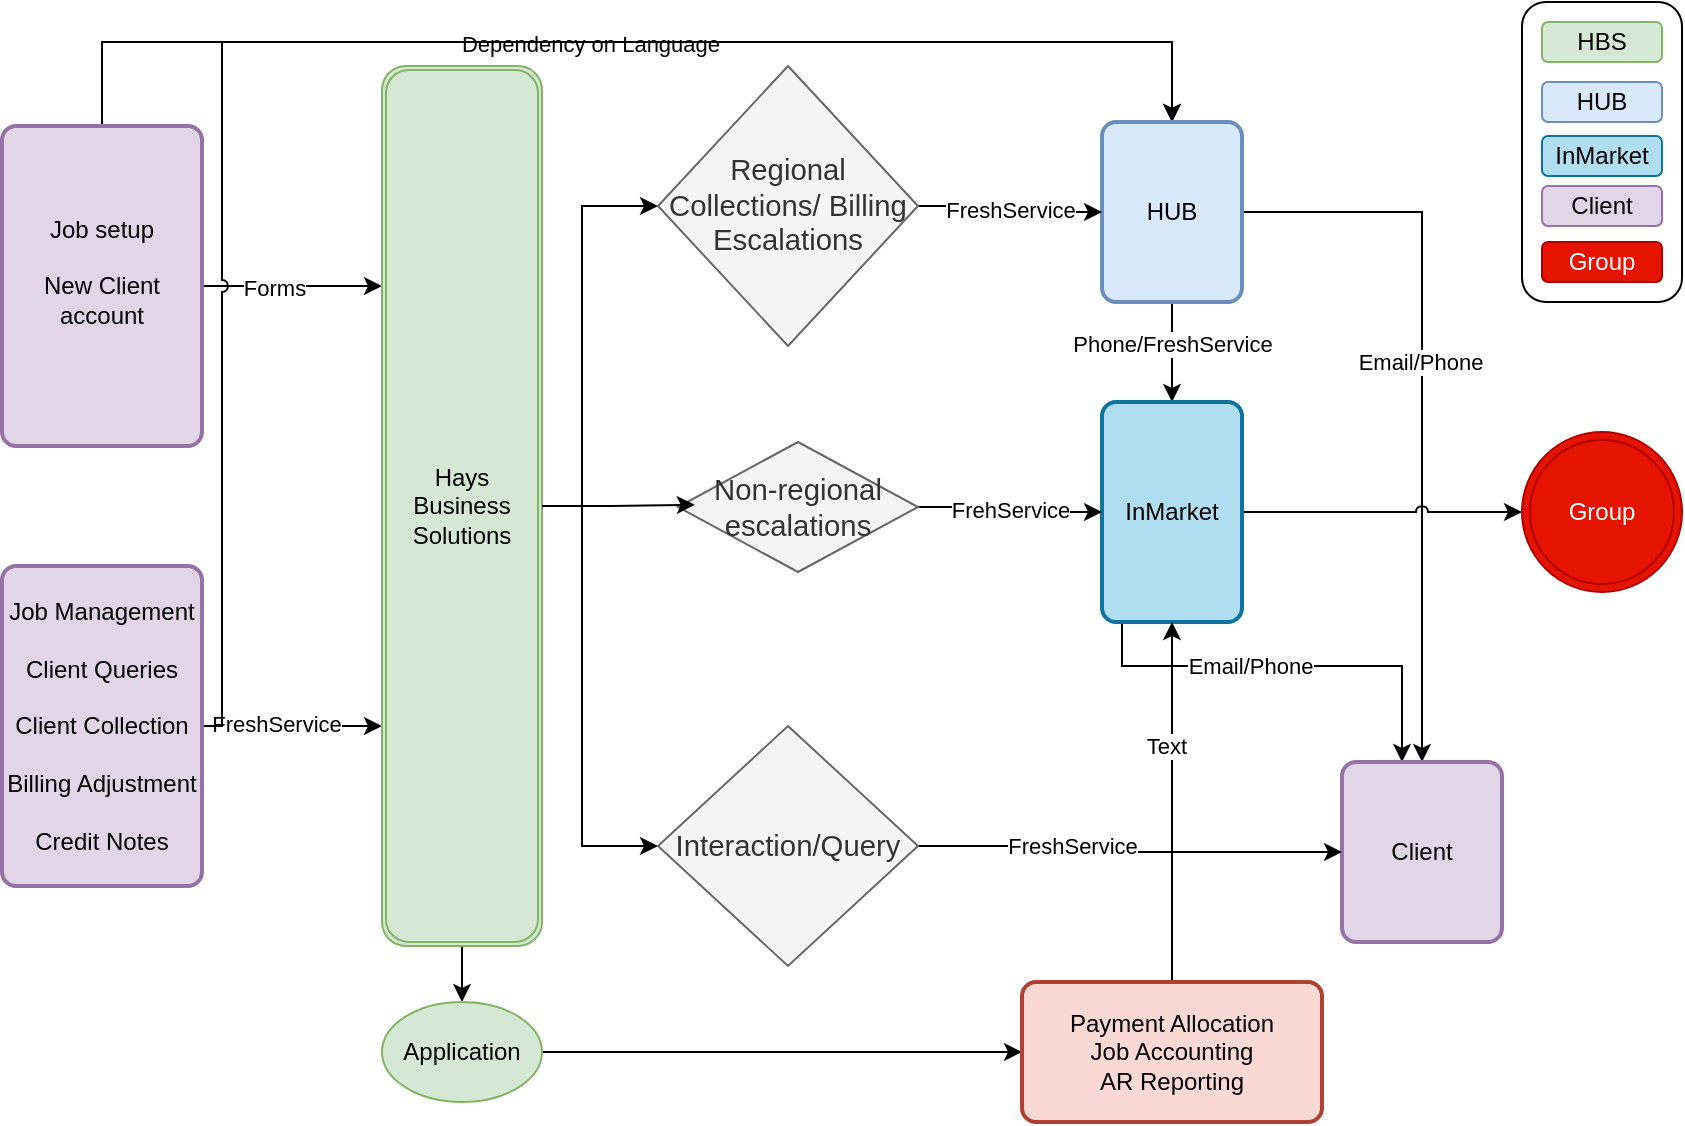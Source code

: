 <mxfile version="24.3.1" type="github">
  <diagram name="Page-1" id="5dg0y6f_pkRGRK9wWsH6">
    <mxGraphModel dx="1554" dy="535" grid="1" gridSize="10" guides="1" tooltips="1" connect="1" arrows="1" fold="1" page="1" pageScale="1" pageWidth="850" pageHeight="1100" math="0" shadow="0">
      <root>
        <mxCell id="0" />
        <mxCell id="1" parent="0" />
        <mxCell id="9K5nLvMSFKm2LNkVyQvM-24" value="" style="edgeStyle=orthogonalEdgeStyle;rounded=0;orthogonalLoop=1;jettySize=auto;html=1;" edge="1" parent="1" source="9K5nLvMSFKm2LNkVyQvM-18">
          <mxGeometry relative="1" as="geometry">
            <mxPoint x="200" y="142" as="targetPoint" />
          </mxGeometry>
        </mxCell>
        <mxCell id="9K5nLvMSFKm2LNkVyQvM-65" value="Forms" style="edgeLabel;html=1;align=center;verticalAlign=middle;resizable=0;points=[];" vertex="1" connectable="0" parent="9K5nLvMSFKm2LNkVyQvM-24">
          <mxGeometry x="-0.204" y="-1" relative="1" as="geometry">
            <mxPoint as="offset" />
          </mxGeometry>
        </mxCell>
        <mxCell id="9K5nLvMSFKm2LNkVyQvM-76" style="edgeStyle=orthogonalEdgeStyle;rounded=0;orthogonalLoop=1;jettySize=auto;html=1;entryX=0.5;entryY=0;entryDx=0;entryDy=0;" edge="1" parent="1" source="9K5nLvMSFKm2LNkVyQvM-18" target="9K5nLvMSFKm2LNkVyQvM-30">
          <mxGeometry relative="1" as="geometry">
            <Array as="points">
              <mxPoint x="60" y="20" />
              <mxPoint x="595" y="20" />
            </Array>
          </mxGeometry>
        </mxCell>
        <mxCell id="9K5nLvMSFKm2LNkVyQvM-77" value="Dependency on Language" style="edgeLabel;html=1;align=center;verticalAlign=middle;resizable=0;points=[];" vertex="1" connectable="0" parent="9K5nLvMSFKm2LNkVyQvM-76">
          <mxGeometry x="-0.075" y="-1" relative="1" as="geometry">
            <mxPoint as="offset" />
          </mxGeometry>
        </mxCell>
        <mxCell id="9K5nLvMSFKm2LNkVyQvM-18" value="&lt;div&gt;&lt;span style=&quot;background-color: initial;&quot;&gt;Job setup&lt;/span&gt;&lt;br&gt;&lt;/div&gt;&lt;div&gt;&lt;br&gt;&lt;/div&gt;&lt;div&gt;New Client account&lt;div&gt;&lt;br&gt;&lt;/div&gt;&lt;/div&gt;" style="rounded=1;whiteSpace=wrap;html=1;absoluteArcSize=1;arcSize=14;strokeWidth=2;fillColor=#e1d5e7;strokeColor=#9673a6;" vertex="1" parent="1">
          <mxGeometry x="10" y="62" width="100" height="160" as="geometry" />
        </mxCell>
        <mxCell id="9K5nLvMSFKm2LNkVyQvM-27" value="" style="edgeStyle=orthogonalEdgeStyle;rounded=0;orthogonalLoop=1;jettySize=auto;html=1;" edge="1" parent="1" source="9K5nLvMSFKm2LNkVyQvM-21">
          <mxGeometry relative="1" as="geometry">
            <mxPoint x="200" y="362" as="targetPoint" />
          </mxGeometry>
        </mxCell>
        <mxCell id="9K5nLvMSFKm2LNkVyQvM-64" value="FreshService" style="edgeLabel;html=1;align=center;verticalAlign=middle;resizable=0;points=[];" vertex="1" connectable="0" parent="9K5nLvMSFKm2LNkVyQvM-27">
          <mxGeometry x="-0.182" y="1" relative="1" as="geometry">
            <mxPoint as="offset" />
          </mxGeometry>
        </mxCell>
        <mxCell id="9K5nLvMSFKm2LNkVyQvM-78" style="edgeStyle=orthogonalEdgeStyle;rounded=0;orthogonalLoop=1;jettySize=auto;html=1;entryX=0.5;entryY=0;entryDx=0;entryDy=0;jumpStyle=arc;" edge="1" parent="1" source="9K5nLvMSFKm2LNkVyQvM-21" target="9K5nLvMSFKm2LNkVyQvM-30">
          <mxGeometry relative="1" as="geometry">
            <Array as="points">
              <mxPoint x="120" y="362" />
              <mxPoint x="120" y="20" />
              <mxPoint x="595" y="20" />
            </Array>
          </mxGeometry>
        </mxCell>
        <mxCell id="9K5nLvMSFKm2LNkVyQvM-21" value="&lt;div&gt;Job Management&lt;/div&gt;&lt;div&gt;&lt;br&gt;&lt;/div&gt;&lt;div&gt;Client Queries&lt;/div&gt;&lt;div&gt;&lt;br&gt;&lt;/div&gt;&lt;div&gt;Client Collection&lt;/div&gt;&lt;div&gt;&lt;br&gt;&lt;/div&gt;&lt;div&gt;Billing Adjustment&lt;/div&gt;&lt;div&gt;&lt;br&gt;&lt;/div&gt;&lt;div&gt;Credit Notes&lt;/div&gt;" style="rounded=1;whiteSpace=wrap;html=1;absoluteArcSize=1;arcSize=14;strokeWidth=2;fillColor=#e1d5e7;strokeColor=#9673a6;" vertex="1" parent="1">
          <mxGeometry x="10" y="282" width="100" height="160" as="geometry" />
        </mxCell>
        <mxCell id="9K5nLvMSFKm2LNkVyQvM-40" style="edgeStyle=orthogonalEdgeStyle;rounded=0;orthogonalLoop=1;jettySize=auto;html=1;entryX=0;entryY=0.5;entryDx=0;entryDy=0;" edge="1" parent="1" source="9K5nLvMSFKm2LNkVyQvM-28" target="9K5nLvMSFKm2LNkVyQvM-34">
          <mxGeometry relative="1" as="geometry">
            <Array as="points">
              <mxPoint x="300" y="252" />
              <mxPoint x="300" y="102" />
            </Array>
          </mxGeometry>
        </mxCell>
        <mxCell id="9K5nLvMSFKm2LNkVyQvM-42" style="edgeStyle=orthogonalEdgeStyle;rounded=0;orthogonalLoop=1;jettySize=auto;html=1;entryX=0;entryY=0.5;entryDx=0;entryDy=0;" edge="1" parent="1" source="9K5nLvMSFKm2LNkVyQvM-28" target="9K5nLvMSFKm2LNkVyQvM-39">
          <mxGeometry relative="1" as="geometry">
            <Array as="points">
              <mxPoint x="300" y="252" />
              <mxPoint x="300" y="422" />
            </Array>
          </mxGeometry>
        </mxCell>
        <mxCell id="9K5nLvMSFKm2LNkVyQvM-75" value="" style="edgeStyle=orthogonalEdgeStyle;rounded=0;orthogonalLoop=1;jettySize=auto;html=1;" edge="1" parent="1" source="9K5nLvMSFKm2LNkVyQvM-28" target="9K5nLvMSFKm2LNkVyQvM-74">
          <mxGeometry relative="1" as="geometry" />
        </mxCell>
        <mxCell id="9K5nLvMSFKm2LNkVyQvM-28" value="Hays Business Solutions" style="shape=ext;double=1;rounded=1;whiteSpace=wrap;html=1;fillColor=#d5e8d4;strokeColor=#82b366;" vertex="1" parent="1">
          <mxGeometry x="200" y="32" width="80" height="440" as="geometry" />
        </mxCell>
        <mxCell id="9K5nLvMSFKm2LNkVyQvM-57" style="edgeStyle=orthogonalEdgeStyle;rounded=0;orthogonalLoop=1;jettySize=auto;html=1;entryX=0.5;entryY=0;entryDx=0;entryDy=0;" edge="1" parent="1" source="9K5nLvMSFKm2LNkVyQvM-30" target="9K5nLvMSFKm2LNkVyQvM-32">
          <mxGeometry relative="1" as="geometry" />
        </mxCell>
        <mxCell id="9K5nLvMSFKm2LNkVyQvM-58" value="Email/Phone" style="edgeLabel;html=1;align=center;verticalAlign=middle;resizable=0;points=[];" vertex="1" connectable="0" parent="9K5nLvMSFKm2LNkVyQvM-57">
          <mxGeometry x="-0.098" y="-1" relative="1" as="geometry">
            <mxPoint as="offset" />
          </mxGeometry>
        </mxCell>
        <mxCell id="9K5nLvMSFKm2LNkVyQvM-70" style="edgeStyle=orthogonalEdgeStyle;rounded=0;orthogonalLoop=1;jettySize=auto;html=1;entryX=0.5;entryY=0;entryDx=0;entryDy=0;" edge="1" parent="1" source="9K5nLvMSFKm2LNkVyQvM-30" target="9K5nLvMSFKm2LNkVyQvM-31">
          <mxGeometry relative="1" as="geometry" />
        </mxCell>
        <mxCell id="9K5nLvMSFKm2LNkVyQvM-71" value="Phone/FreshService" style="edgeLabel;html=1;align=center;verticalAlign=middle;resizable=0;points=[];" vertex="1" connectable="0" parent="9K5nLvMSFKm2LNkVyQvM-70">
          <mxGeometry x="-0.152" relative="1" as="geometry">
            <mxPoint as="offset" />
          </mxGeometry>
        </mxCell>
        <mxCell id="9K5nLvMSFKm2LNkVyQvM-30" value="&lt;div&gt;HUB&lt;/div&gt;" style="rounded=1;whiteSpace=wrap;html=1;absoluteArcSize=1;arcSize=14;strokeWidth=2;fillColor=#dae8fc;strokeColor=#6c8ebf;" vertex="1" parent="1">
          <mxGeometry x="560" y="60" width="70" height="90" as="geometry" />
        </mxCell>
        <mxCell id="9K5nLvMSFKm2LNkVyQvM-46" style="edgeStyle=orthogonalEdgeStyle;rounded=0;orthogonalLoop=1;jettySize=auto;html=1;jumpStyle=arc;" edge="1" parent="1" source="9K5nLvMSFKm2LNkVyQvM-31" target="9K5nLvMSFKm2LNkVyQvM-33">
          <mxGeometry relative="1" as="geometry" />
        </mxCell>
        <mxCell id="9K5nLvMSFKm2LNkVyQvM-56" style="edgeStyle=orthogonalEdgeStyle;rounded=0;orthogonalLoop=1;jettySize=auto;html=1;exitX=0.4;exitY=1;exitDx=0;exitDy=0;exitPerimeter=0;" edge="1" parent="1" source="9K5nLvMSFKm2LNkVyQvM-31" target="9K5nLvMSFKm2LNkVyQvM-32">
          <mxGeometry relative="1" as="geometry">
            <Array as="points">
              <mxPoint x="570" y="332" />
              <mxPoint x="710" y="332" />
            </Array>
          </mxGeometry>
        </mxCell>
        <mxCell id="9K5nLvMSFKm2LNkVyQvM-59" value="Email/Phone" style="edgeLabel;html=1;align=center;verticalAlign=middle;resizable=0;points=[];" vertex="1" connectable="0" parent="9K5nLvMSFKm2LNkVyQvM-56">
          <mxGeometry x="-0.087" relative="1" as="geometry">
            <mxPoint as="offset" />
          </mxGeometry>
        </mxCell>
        <mxCell id="9K5nLvMSFKm2LNkVyQvM-31" value="&lt;div&gt;InMarket&lt;/div&gt;" style="rounded=1;whiteSpace=wrap;html=1;absoluteArcSize=1;arcSize=14;strokeWidth=2;fillColor=#b1ddf0;strokeColor=#10739e;" vertex="1" parent="1">
          <mxGeometry x="560" y="200" width="70" height="110" as="geometry" />
        </mxCell>
        <mxCell id="9K5nLvMSFKm2LNkVyQvM-32" value="&lt;div&gt;Client&lt;/div&gt;" style="rounded=1;whiteSpace=wrap;html=1;absoluteArcSize=1;arcSize=14;strokeWidth=2;fillColor=#e1d5e7;strokeColor=#9673a6;" vertex="1" parent="1">
          <mxGeometry x="680" y="380" width="80" height="90" as="geometry" />
        </mxCell>
        <mxCell id="9K5nLvMSFKm2LNkVyQvM-33" value="Group" style="ellipse;shape=doubleEllipse;whiteSpace=wrap;html=1;aspect=fixed;fillColor=#e51400;fontColor=#ffffff;strokeColor=#B20000;" vertex="1" parent="1">
          <mxGeometry x="770" y="215" width="80" height="80" as="geometry" />
        </mxCell>
        <mxCell id="9K5nLvMSFKm2LNkVyQvM-43" value="FreshService" style="edgeStyle=orthogonalEdgeStyle;rounded=0;orthogonalLoop=1;jettySize=auto;html=1;entryX=0;entryY=0.5;entryDx=0;entryDy=0;" edge="1" parent="1" source="9K5nLvMSFKm2LNkVyQvM-34" target="9K5nLvMSFKm2LNkVyQvM-30">
          <mxGeometry relative="1" as="geometry" />
        </mxCell>
        <mxCell id="9K5nLvMSFKm2LNkVyQvM-34" value="&lt;p style=&quot;margin-top: 0pt; margin-bottom: 0pt; margin-left: 0in; direction: ltr; unicode-bidi: embed; word-break: normal;&quot;&gt;&lt;span style=&quot;font-size: 11pt;&quot;&gt;Regional Collections/ Billing Escalations&lt;/span&gt;&lt;/p&gt;" style="rhombus;whiteSpace=wrap;html=1;fontColor=#333333;fillColor=#f5f5f5;strokeColor=#666666;" vertex="1" parent="1">
          <mxGeometry x="338" y="32" width="130" height="140" as="geometry" />
        </mxCell>
        <mxCell id="9K5nLvMSFKm2LNkVyQvM-44" value="FrehService" style="edgeStyle=orthogonalEdgeStyle;rounded=0;orthogonalLoop=1;jettySize=auto;html=1;" edge="1" parent="1" source="9K5nLvMSFKm2LNkVyQvM-38" target="9K5nLvMSFKm2LNkVyQvM-31">
          <mxGeometry relative="1" as="geometry" />
        </mxCell>
        <mxCell id="9K5nLvMSFKm2LNkVyQvM-38" value="&lt;p style=&quot;margin-top: 0pt; margin-bottom: 0pt; margin-left: 0in; direction: ltr; unicode-bidi: embed; word-break: normal;&quot;&gt;&lt;span style=&quot;font-size: 11pt;&quot;&gt;Non-regional escalations&lt;/span&gt;&lt;/p&gt;" style="rhombus;whiteSpace=wrap;html=1;fontColor=#333333;fillColor=#f5f5f5;strokeColor=#666666;" vertex="1" parent="1">
          <mxGeometry x="348" y="220" width="120" height="65" as="geometry" />
        </mxCell>
        <mxCell id="9K5nLvMSFKm2LNkVyQvM-45" style="edgeStyle=orthogonalEdgeStyle;rounded=0;orthogonalLoop=1;jettySize=auto;html=1;" edge="1" parent="1" source="9K5nLvMSFKm2LNkVyQvM-39" target="9K5nLvMSFKm2LNkVyQvM-32">
          <mxGeometry relative="1" as="geometry" />
        </mxCell>
        <mxCell id="9K5nLvMSFKm2LNkVyQvM-60" value="FreshService" style="edgeLabel;html=1;align=center;verticalAlign=middle;resizable=0;points=[];" vertex="1" connectable="0" parent="9K5nLvMSFKm2LNkVyQvM-45">
          <mxGeometry x="-0.282" relative="1" as="geometry">
            <mxPoint as="offset" />
          </mxGeometry>
        </mxCell>
        <mxCell id="9K5nLvMSFKm2LNkVyQvM-39" value="&lt;p style=&quot;margin-top: 0pt; margin-bottom: 0pt; margin-left: 0in; direction: ltr; unicode-bidi: embed; word-break: normal;&quot;&gt;&lt;span style=&quot;font-size: 11pt;&quot;&gt;Interaction/Query&lt;/span&gt;&lt;/p&gt;" style="rhombus;whiteSpace=wrap;html=1;fontColor=#333333;fillColor=#f5f5f5;strokeColor=#666666;" vertex="1" parent="1">
          <mxGeometry x="338" y="362" width="130" height="120" as="geometry" />
        </mxCell>
        <mxCell id="9K5nLvMSFKm2LNkVyQvM-52" value="" style="rounded=1;whiteSpace=wrap;html=1;" vertex="1" parent="1">
          <mxGeometry x="770" width="80" height="150" as="geometry" />
        </mxCell>
        <mxCell id="9K5nLvMSFKm2LNkVyQvM-48" value="HBS" style="rounded=1;whiteSpace=wrap;html=1;fillColor=#d5e8d4;strokeColor=#82b366;" vertex="1" parent="1">
          <mxGeometry x="780" y="10" width="60" height="20" as="geometry" />
        </mxCell>
        <mxCell id="9K5nLvMSFKm2LNkVyQvM-49" value="HUB" style="rounded=1;whiteSpace=wrap;html=1;fillColor=#dae8fc;strokeColor=#6c8ebf;" vertex="1" parent="1">
          <mxGeometry x="780" y="40" width="60" height="20" as="geometry" />
        </mxCell>
        <mxCell id="9K5nLvMSFKm2LNkVyQvM-50" value="Client" style="rounded=1;whiteSpace=wrap;html=1;fillColor=#e1d5e7;strokeColor=#9673a6;" vertex="1" parent="1">
          <mxGeometry x="780" y="92" width="60" height="20" as="geometry" />
        </mxCell>
        <mxCell id="9K5nLvMSFKm2LNkVyQvM-80" style="edgeStyle=orthogonalEdgeStyle;rounded=0;orthogonalLoop=1;jettySize=auto;html=1;entryX=0;entryY=0.5;entryDx=0;entryDy=0;" edge="1" parent="1" source="9K5nLvMSFKm2LNkVyQvM-74" target="9K5nLvMSFKm2LNkVyQvM-79">
          <mxGeometry relative="1" as="geometry" />
        </mxCell>
        <mxCell id="9K5nLvMSFKm2LNkVyQvM-74" value="Application" style="ellipse;whiteSpace=wrap;html=1;fillColor=#d5e8d4;strokeColor=#82b366;rounded=1;" vertex="1" parent="1">
          <mxGeometry x="200" y="500" width="80" height="50" as="geometry" />
        </mxCell>
        <mxCell id="9K5nLvMSFKm2LNkVyQvM-81" style="edgeStyle=orthogonalEdgeStyle;rounded=0;orthogonalLoop=1;jettySize=auto;html=1;entryX=0.5;entryY=1;entryDx=0;entryDy=0;" edge="1" parent="1" source="9K5nLvMSFKm2LNkVyQvM-79" target="9K5nLvMSFKm2LNkVyQvM-31">
          <mxGeometry relative="1" as="geometry" />
        </mxCell>
        <mxCell id="9K5nLvMSFKm2LNkVyQvM-82" value="Text" style="edgeLabel;html=1;align=center;verticalAlign=middle;resizable=0;points=[];" vertex="1" connectable="0" parent="9K5nLvMSFKm2LNkVyQvM-81">
          <mxGeometry x="0.319" y="3" relative="1" as="geometry">
            <mxPoint as="offset" />
          </mxGeometry>
        </mxCell>
        <mxCell id="9K5nLvMSFKm2LNkVyQvM-79" value="&lt;div&gt;Payment Allocation&lt;/div&gt;&lt;div&gt;Job Accounting&lt;/div&gt;&lt;div&gt;AR Reporting&lt;/div&gt;" style="rounded=1;whiteSpace=wrap;html=1;absoluteArcSize=1;arcSize=14;strokeWidth=2;fillColor=#fad9d5;strokeColor=#ae4132;" vertex="1" parent="1">
          <mxGeometry x="520" y="490" width="150" height="70" as="geometry" />
        </mxCell>
        <mxCell id="9K5nLvMSFKm2LNkVyQvM-83" value="InMarket" style="rounded=1;whiteSpace=wrap;html=1;fillColor=#b1ddf0;strokeColor=#10739e;" vertex="1" parent="1">
          <mxGeometry x="780" y="67" width="60" height="20" as="geometry" />
        </mxCell>
        <mxCell id="9K5nLvMSFKm2LNkVyQvM-84" value="Group" style="rounded=1;whiteSpace=wrap;html=1;fillColor=#e51400;strokeColor=#B20000;fontColor=#ffffff;" vertex="1" parent="1">
          <mxGeometry x="780" y="120" width="60" height="20" as="geometry" />
        </mxCell>
        <mxCell id="9K5nLvMSFKm2LNkVyQvM-85" style="edgeStyle=orthogonalEdgeStyle;rounded=0;orthogonalLoop=1;jettySize=auto;html=1;entryX=0.07;entryY=0.483;entryDx=0;entryDy=0;entryPerimeter=0;" edge="1" parent="1" source="9K5nLvMSFKm2LNkVyQvM-28" target="9K5nLvMSFKm2LNkVyQvM-38">
          <mxGeometry relative="1" as="geometry" />
        </mxCell>
      </root>
    </mxGraphModel>
  </diagram>
</mxfile>
